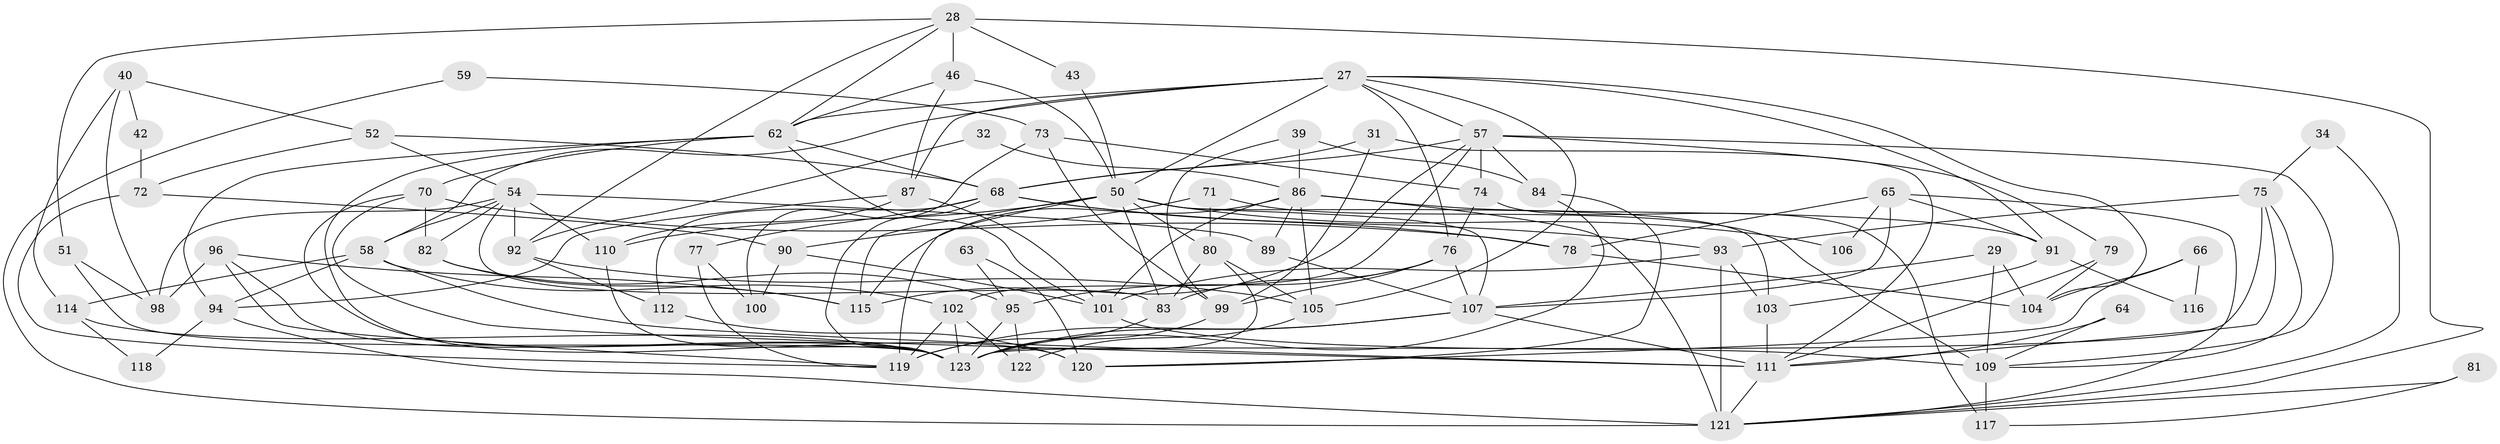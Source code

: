 // original degree distribution, {5: 0.17886178861788618, 3: 0.3089430894308943, 4: 0.24390243902439024, 6: 0.07317073170731707, 9: 0.016260162601626018, 2: 0.13008130081300814, 7: 0.032520325203252036, 8: 0.016260162601626018}
// Generated by graph-tools (version 1.1) at 2025/54/03/04/25 21:54:49]
// undirected, 73 vertices, 172 edges
graph export_dot {
graph [start="1"]
  node [color=gray90,style=filled];
  27 [super="+21"];
  28;
  29;
  31;
  32;
  34;
  39;
  40;
  42;
  43;
  46 [super="+18"];
  50 [super="+8+14+9"];
  51;
  52;
  54 [super="+23+45"];
  57 [super="+5+11"];
  58 [super="+37"];
  59;
  62 [super="+25+44"];
  63;
  64;
  65 [super="+3"];
  66;
  68 [super="+10"];
  70;
  71;
  72;
  73;
  74;
  75;
  76 [super="+55"];
  77;
  78;
  79;
  80 [super="+48"];
  81;
  82;
  83 [super="+35"];
  84 [super="+2+53"];
  86 [super="+85"];
  87 [super="+56"];
  89;
  90;
  91 [super="+36"];
  92;
  93 [super="+60+16"];
  94 [super="+41"];
  95;
  96 [super="+38"];
  98;
  99 [super="+67"];
  100;
  101;
  102;
  103 [super="+19"];
  104 [super="+4"];
  105;
  106;
  107 [super="+97+30"];
  109 [super="+88"];
  110 [super="+61"];
  111 [super="+33+69"];
  112;
  114;
  115;
  116;
  117;
  118;
  119 [super="+108"];
  120;
  121 [super="+24+47"];
  122;
  123 [super="+1+49+113"];
  27 -- 105;
  27 -- 87 [weight=2];
  27 -- 91;
  27 -- 104;
  27 -- 58;
  27 -- 76;
  27 -- 50;
  27 -- 57;
  27 -- 62;
  28 -- 92;
  28 -- 46 [weight=2];
  28 -- 43;
  28 -- 51;
  28 -- 121;
  28 -- 62;
  29 -- 104;
  29 -- 107;
  29 -- 109;
  31 -- 111;
  31 -- 99;
  31 -- 68;
  32 -- 92;
  32 -- 86;
  34 -- 75;
  34 -- 121;
  39 -- 86 [weight=2];
  39 -- 99;
  39 -- 84 [weight=2];
  40 -- 114;
  40 -- 52;
  40 -- 42;
  40 -- 98;
  42 -- 72;
  43 -- 50;
  46 -- 62;
  46 -- 50 [weight=3];
  46 -- 87;
  50 -- 80;
  50 -- 115;
  50 -- 119;
  50 -- 106;
  50 -- 83;
  50 -- 103;
  50 -- 110;
  50 -- 107;
  51 -- 98;
  51 -- 123;
  52 -- 72;
  52 -- 54;
  52 -- 68;
  54 -- 82;
  54 -- 92;
  54 -- 83 [weight=3];
  54 -- 58;
  54 -- 98;
  54 -- 89;
  54 -- 110 [weight=2];
  57 -- 68;
  57 -- 74;
  57 -- 115;
  57 -- 84;
  57 -- 102;
  57 -- 79;
  57 -- 109;
  58 -- 102;
  58 -- 114;
  58 -- 94;
  58 -- 111;
  59 -- 73;
  59 -- 121;
  62 -- 70;
  62 -- 120;
  62 -- 68 [weight=2];
  62 -- 101;
  62 -- 94;
  63 -- 120;
  63 -- 95;
  64 -- 111;
  64 -- 109;
  65 -- 78;
  65 -- 106;
  65 -- 107;
  65 -- 121;
  65 -- 91;
  66 -- 104;
  66 -- 120;
  66 -- 116;
  68 -- 77;
  68 -- 78;
  68 -- 112;
  68 -- 93;
  68 -- 123;
  70 -- 82;
  70 -- 78;
  70 -- 123;
  70 -- 111;
  71 -- 90;
  71 -- 80;
  71 -- 109;
  72 -- 90;
  72 -- 119;
  73 -- 74;
  73 -- 99;
  73 -- 100;
  74 -- 76;
  74 -- 117;
  75 -- 111;
  75 -- 93 [weight=2];
  75 -- 109;
  75 -- 123;
  76 -- 83 [weight=2];
  76 -- 99 [weight=2];
  76 -- 107 [weight=2];
  76 -- 95;
  77 -- 100;
  77 -- 119;
  78 -- 104;
  79 -- 104;
  79 -- 111;
  80 -- 123;
  80 -- 105;
  80 -- 83;
  81 -- 117;
  81 -- 121;
  82 -- 115;
  82 -- 95;
  83 -- 123;
  84 -- 120;
  84 -- 123 [weight=2];
  86 -- 115;
  86 -- 91;
  86 -- 105;
  86 -- 101;
  86 -- 89;
  86 -- 121 [weight=2];
  87 -- 110;
  87 -- 101 [weight=2];
  87 -- 94;
  89 -- 107;
  90 -- 101;
  90 -- 100;
  91 -- 116;
  91 -- 103;
  92 -- 112;
  92 -- 105;
  93 -- 121 [weight=3];
  93 -- 101;
  93 -- 103;
  94 -- 118;
  94 -- 121;
  95 -- 122;
  95 -- 123;
  96 -- 119;
  96 -- 98;
  96 -- 123;
  96 -- 115;
  99 -- 119;
  101 -- 109 [weight=2];
  102 -- 119 [weight=2];
  102 -- 122;
  102 -- 123;
  103 -- 111 [weight=2];
  105 -- 122;
  107 -- 119;
  107 -- 111 [weight=2];
  107 -- 123;
  109 -- 117;
  110 -- 123;
  111 -- 121;
  112 -- 120;
  114 -- 118;
  114 -- 123;
}

